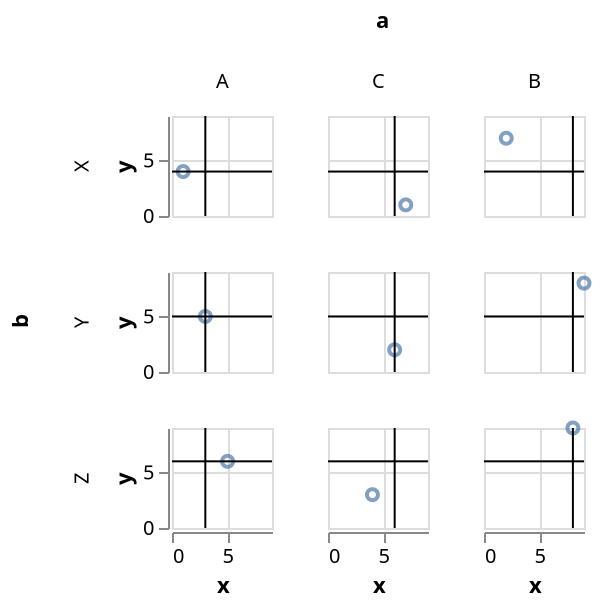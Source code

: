 {
  "$schema": "https://vega.github.io/schema/vega-lite/v3.json",
  "data": {
    "values": [
      {"a": "A","b": "X", "x": 1, "y": 4},
      {"a": "A","b": "Y", "x": 3, "y": 5},
      {"a": "A","b": "Z", "x": 5, "y": 6},
      {"a": "B","b": "X", "x": 2, "y": 7},
      {"a": "B","b": "Y", "x": 9, "y": 8},
      {"a": "B","b": "Z", "x": 8, "y": 9},
      {"a": "C","b": "X", "x": 7, "y": 1},
      {"a": "C","b": "Y", "x": 6, "y": 2},
      {"a": "C","b": "Z", "x": 4, "y": 3}
    ]
  },
  "transform": [{
    "joinaggregate": [{"op": "median", "field": "x", "as": "median_x_by_a"}],
    "groupby": ["a"]
  }, {
    "joinaggregate": [{"op": "median", "field": "y", "as": "median_y_by_b"}],
    "groupby": ["b"]
  }],
  "facet": {
    "column": {"field": "a", "type": "nominal", "sort": {"op": "median", "field": "x"}},
    "row": {"field": "b", "type": "nominal", "sort": {"op": "median", "field": "y"}}
  },
  "spec": {
    "width": 50,
    "height": 50,
    "layer": [{
      "mark": "point",
      "encoding": {
        "x": {"field": "x", "type": "quantitative", "title": "x"},
        "y": {"field": "y", "type": "quantitative", "title": "y"}
      }

    }, {
      "mark": "rule",
      "encoding": {
        "x": {"aggregate": "median", "field": "median_x_by_a", "type": "quantitative"}
      }
    }, {
      "mark": "rule",
      "encoding": {
        "y": {"aggregate": "median", "field": "median_y_by_b", "type": "quantitative"}
      }
    }]
  }
}
